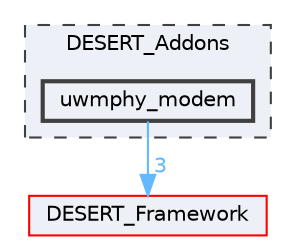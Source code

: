 digraph "uwmphy_modem"
{
 // LATEX_PDF_SIZE
  bgcolor="transparent";
  edge [fontname=Helvetica,fontsize=10,labelfontname=Helvetica,labelfontsize=10];
  node [fontname=Helvetica,fontsize=10,shape=box,height=0.2,width=0.4];
  compound=true
  subgraph clusterdir_08adb9e4b94062c0b7143ffffbc6188b {
    graph [ bgcolor="#edf0f7", pencolor="grey25", label="DESERT_Addons", fontname=Helvetica,fontsize=10 style="filled,dashed", URL="dir_08adb9e4b94062c0b7143ffffbc6188b.html",tooltip=""]
  dir_bd6ad978b89c3ad2d0a727c2608c3c94 [label="uwmphy_modem", fillcolor="#edf0f7", color="grey25", style="filled,bold", URL="dir_bd6ad978b89c3ad2d0a727c2608c3c94.html",tooltip=""];
  }
  dir_f005ed4eaea92841740b83a4e0617b95 [label="DESERT_Framework", fillcolor="#edf0f7", color="red", style="filled", URL="dir_f005ed4eaea92841740b83a4e0617b95.html",tooltip=""];
  dir_bd6ad978b89c3ad2d0a727c2608c3c94->dir_f005ed4eaea92841740b83a4e0617b95 [headlabel="3", labeldistance=1.5 headhref="dir_000065_000005.html" href="dir_000065_000005.html" color="steelblue1" fontcolor="steelblue1"];
}
